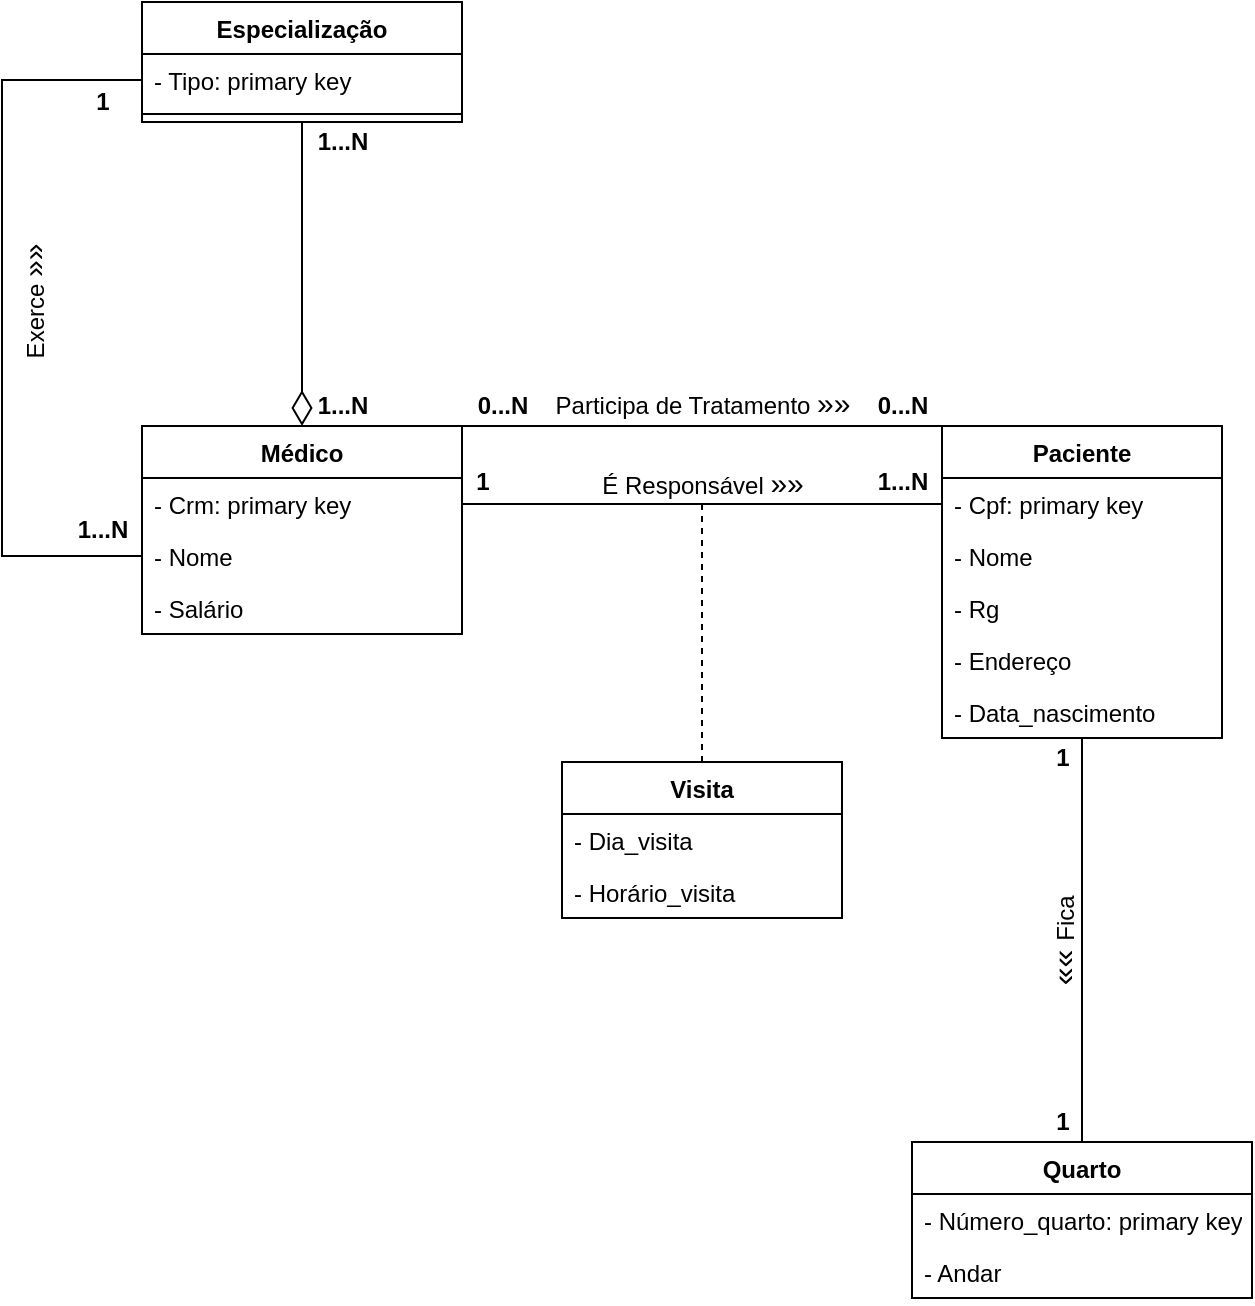 <mxfile version="12.6.5" type="device"><diagram id="fh7uL3ueSZIBKBhGLIhu" name="Página-1"><mxGraphModel dx="1000" dy="1161" grid="1" gridSize="10" guides="1" tooltips="1" connect="1" arrows="1" fold="1" page="1" pageScale="1" pageWidth="827" pageHeight="1169" math="0" shadow="0"><root><mxCell id="0"/><mxCell id="1" parent="0"/><mxCell id="rCX9D_GRytbEzkazpfHk-1" value="Médico" style="swimlane;fontStyle=1;align=center;verticalAlign=top;childLayout=stackLayout;horizontal=1;startSize=26;horizontalStack=0;resizeParent=1;resizeParentMax=0;resizeLast=0;collapsible=1;marginBottom=0;" vertex="1" parent="1"><mxGeometry x="160" y="492" width="160" height="104" as="geometry"><mxRectangle x="230" y="532" width="70" height="26" as="alternateBounds"/></mxGeometry></mxCell><mxCell id="rCX9D_GRytbEzkazpfHk-2" value="- Crm: primary key" style="text;strokeColor=none;fillColor=none;align=left;verticalAlign=top;spacingLeft=4;spacingRight=4;overflow=hidden;rotatable=0;points=[[0,0.5],[1,0.5]];portConstraint=eastwest;" vertex="1" parent="rCX9D_GRytbEzkazpfHk-1"><mxGeometry y="26" width="160" height="26" as="geometry"/></mxCell><mxCell id="rCX9D_GRytbEzkazpfHk-4" value="- Nome" style="text;strokeColor=none;fillColor=none;align=left;verticalAlign=top;spacingLeft=4;spacingRight=4;overflow=hidden;rotatable=0;points=[[0,0.5],[1,0.5]];portConstraint=eastwest;" vertex="1" parent="rCX9D_GRytbEzkazpfHk-1"><mxGeometry y="52" width="160" height="26" as="geometry"/></mxCell><mxCell id="rCX9D_GRytbEzkazpfHk-5" value="- Salário" style="text;strokeColor=none;fillColor=none;align=left;verticalAlign=top;spacingLeft=4;spacingRight=4;overflow=hidden;rotatable=0;points=[[0,0.5],[1,0.5]];portConstraint=eastwest;" vertex="1" parent="rCX9D_GRytbEzkazpfHk-1"><mxGeometry y="78" width="160" height="26" as="geometry"/></mxCell><mxCell id="rCX9D_GRytbEzkazpfHk-11" style="edgeStyle=orthogonalEdgeStyle;rounded=0;orthogonalLoop=1;jettySize=auto;html=1;entryX=0.5;entryY=0;entryDx=0;entryDy=0;endArrow=diamondThin;endFill=0;strokeWidth=1;endSize=15;" edge="1" parent="1" source="rCX9D_GRytbEzkazpfHk-7" target="rCX9D_GRytbEzkazpfHk-1"><mxGeometry relative="1" as="geometry"/></mxCell><mxCell id="rCX9D_GRytbEzkazpfHk-7" value="Especialização" style="swimlane;fontStyle=1;align=center;verticalAlign=top;childLayout=stackLayout;horizontal=1;startSize=26;horizontalStack=0;resizeParent=1;resizeParentMax=0;resizeLast=0;collapsible=1;marginBottom=0;" vertex="1" parent="1"><mxGeometry x="160" y="280" width="160" height="60" as="geometry"><mxRectangle x="230" y="320" width="120" height="26" as="alternateBounds"/></mxGeometry></mxCell><mxCell id="rCX9D_GRytbEzkazpfHk-8" value="- Tipo: primary key" style="text;strokeColor=none;fillColor=none;align=left;verticalAlign=top;spacingLeft=4;spacingRight=4;overflow=hidden;rotatable=0;points=[[0,0.5],[1,0.5]];portConstraint=eastwest;" vertex="1" parent="rCX9D_GRytbEzkazpfHk-7"><mxGeometry y="26" width="160" height="26" as="geometry"/></mxCell><mxCell id="rCX9D_GRytbEzkazpfHk-9" value="" style="line;strokeWidth=1;fillColor=none;align=left;verticalAlign=middle;spacingTop=-1;spacingLeft=3;spacingRight=3;rotatable=0;labelPosition=right;points=[];portConstraint=eastwest;" vertex="1" parent="rCX9D_GRytbEzkazpfHk-7"><mxGeometry y="52" width="160" height="8" as="geometry"/></mxCell><mxCell id="rCX9D_GRytbEzkazpfHk-12" value="1...N" style="text;html=1;align=center;verticalAlign=middle;resizable=0;points=[];autosize=1;fontStyle=1" vertex="1" parent="1"><mxGeometry x="240" y="472" width="40" height="20" as="geometry"/></mxCell><mxCell id="rCX9D_GRytbEzkazpfHk-14" value="1...N" style="text;html=1;align=center;verticalAlign=middle;resizable=0;points=[];autosize=1;fontStyle=1" vertex="1" parent="1"><mxGeometry x="240" y="340" width="40" height="20" as="geometry"/></mxCell><mxCell id="rCX9D_GRytbEzkazpfHk-15" style="edgeStyle=orthogonalEdgeStyle;rounded=0;orthogonalLoop=1;jettySize=auto;html=1;entryX=0;entryY=0.5;entryDx=0;entryDy=0;endArrow=none;endFill=0;endSize=15;strokeWidth=1;" edge="1" parent="1" source="rCX9D_GRytbEzkazpfHk-8" target="rCX9D_GRytbEzkazpfHk-4"><mxGeometry relative="1" as="geometry"><Array as="points"><mxPoint x="90" y="319"/><mxPoint x="90" y="557"/></Array></mxGeometry></mxCell><mxCell id="rCX9D_GRytbEzkazpfHk-16" value="Exerce &lt;font style=&quot;font-size: 15px&quot;&gt;»»&lt;/font&gt;" style="text;html=1;align=center;verticalAlign=middle;resizable=0;points=[];autosize=1;rotation=-90;" vertex="1" parent="1"><mxGeometry x="70" y="420" width="70" height="20" as="geometry"/></mxCell><mxCell id="rCX9D_GRytbEzkazpfHk-18" value="1...N" style="text;html=1;align=center;verticalAlign=middle;resizable=0;points=[];autosize=1;fontStyle=1" vertex="1" parent="1"><mxGeometry x="120" y="534" width="40" height="20" as="geometry"/></mxCell><mxCell id="rCX9D_GRytbEzkazpfHk-19" value="1" style="text;html=1;align=center;verticalAlign=middle;resizable=0;points=[];autosize=1;fontStyle=1" vertex="1" parent="1"><mxGeometry x="130" y="320" width="20" height="20" as="geometry"/></mxCell><mxCell id="rCX9D_GRytbEzkazpfHk-49" style="edgeStyle=orthogonalEdgeStyle;rounded=0;orthogonalLoop=1;jettySize=auto;html=1;exitX=0;exitY=0;exitDx=0;exitDy=0;entryX=1;entryY=0;entryDx=0;entryDy=0;endArrow=none;endFill=0;endSize=15;strokeWidth=1;" edge="1" parent="1" source="rCX9D_GRytbEzkazpfHk-26" target="rCX9D_GRytbEzkazpfHk-1"><mxGeometry relative="1" as="geometry"><Array as="points"><mxPoint x="430" y="492"/><mxPoint x="430" y="492"/></Array></mxGeometry></mxCell><mxCell id="rCX9D_GRytbEzkazpfHk-58" style="edgeStyle=orthogonalEdgeStyle;rounded=0;orthogonalLoop=1;jettySize=auto;html=1;entryX=0.5;entryY=0;entryDx=0;entryDy=0;endArrow=none;endFill=0;endSize=15;strokeWidth=1;" edge="1" parent="1" source="rCX9D_GRytbEzkazpfHk-26" target="rCX9D_GRytbEzkazpfHk-54"><mxGeometry relative="1" as="geometry"/></mxCell><mxCell id="rCX9D_GRytbEzkazpfHk-26" value="Paciente" style="swimlane;fontStyle=1;childLayout=stackLayout;horizontal=1;startSize=26;fillColor=none;horizontalStack=0;resizeParent=1;resizeParentMax=0;resizeLast=0;collapsible=1;marginBottom=0;" vertex="1" parent="1"><mxGeometry x="560" y="492" width="140" height="156" as="geometry"><mxRectangle x="630" y="532" width="80" height="26" as="alternateBounds"/></mxGeometry></mxCell><mxCell id="rCX9D_GRytbEzkazpfHk-27" value="- Cpf: primary key" style="text;strokeColor=none;fillColor=none;align=left;verticalAlign=top;spacingLeft=4;spacingRight=4;overflow=hidden;rotatable=0;points=[[0,0.5],[1,0.5]];portConstraint=eastwest;" vertex="1" parent="rCX9D_GRytbEzkazpfHk-26"><mxGeometry y="26" width="140" height="26" as="geometry"/></mxCell><mxCell id="rCX9D_GRytbEzkazpfHk-28" value="- Nome" style="text;strokeColor=none;fillColor=none;align=left;verticalAlign=top;spacingLeft=4;spacingRight=4;overflow=hidden;rotatable=0;points=[[0,0.5],[1,0.5]];portConstraint=eastwest;" vertex="1" parent="rCX9D_GRytbEzkazpfHk-26"><mxGeometry y="52" width="140" height="26" as="geometry"/></mxCell><mxCell id="rCX9D_GRytbEzkazpfHk-29" value="- Rg" style="text;strokeColor=none;fillColor=none;align=left;verticalAlign=top;spacingLeft=4;spacingRight=4;overflow=hidden;rotatable=0;points=[[0,0.5],[1,0.5]];portConstraint=eastwest;" vertex="1" parent="rCX9D_GRytbEzkazpfHk-26"><mxGeometry y="78" width="140" height="26" as="geometry"/></mxCell><mxCell id="rCX9D_GRytbEzkazpfHk-30" value="- Endereço" style="text;strokeColor=none;fillColor=none;align=left;verticalAlign=top;spacingLeft=4;spacingRight=4;overflow=hidden;rotatable=0;points=[[0,0.5],[1,0.5]];portConstraint=eastwest;" vertex="1" parent="rCX9D_GRytbEzkazpfHk-26"><mxGeometry y="104" width="140" height="26" as="geometry"/></mxCell><mxCell id="rCX9D_GRytbEzkazpfHk-31" value="- Data_nascimento" style="text;strokeColor=none;fillColor=none;align=left;verticalAlign=top;spacingLeft=4;spacingRight=4;overflow=hidden;rotatable=0;points=[[0,0.5],[1,0.5]];portConstraint=eastwest;" vertex="1" parent="rCX9D_GRytbEzkazpfHk-26"><mxGeometry y="130" width="140" height="26" as="geometry"/></mxCell><mxCell id="rCX9D_GRytbEzkazpfHk-38" value="É Responsável&amp;nbsp;&lt;font style=&quot;font-size: 15px&quot;&gt;»»&lt;/font&gt;" style="text;html=1;align=center;verticalAlign=middle;resizable=0;points=[];autosize=1;rotation=0;" vertex="1" parent="1"><mxGeometry x="380" y="510" width="120" height="20" as="geometry"/></mxCell><mxCell id="rCX9D_GRytbEzkazpfHk-44" style="edgeStyle=orthogonalEdgeStyle;rounded=0;orthogonalLoop=1;jettySize=auto;html=1;dashed=1;endArrow=none;endFill=0;endSize=15;strokeWidth=1;" edge="1" parent="1" source="rCX9D_GRytbEzkazpfHk-39"><mxGeometry relative="1" as="geometry"><mxPoint x="440" y="530" as="targetPoint"/><Array as="points"><mxPoint x="440" y="540"/></Array></mxGeometry></mxCell><mxCell id="rCX9D_GRytbEzkazpfHk-39" value="Visita" style="swimlane;fontStyle=1;childLayout=stackLayout;horizontal=1;startSize=26;fillColor=none;horizontalStack=0;resizeParent=1;resizeParentMax=0;resizeLast=0;collapsible=1;marginBottom=0;" vertex="1" parent="1"><mxGeometry x="370" y="660" width="140" height="78" as="geometry"/></mxCell><mxCell id="rCX9D_GRytbEzkazpfHk-40" value="- Dia_visita" style="text;strokeColor=none;fillColor=none;align=left;verticalAlign=top;spacingLeft=4;spacingRight=4;overflow=hidden;rotatable=0;points=[[0,0.5],[1,0.5]];portConstraint=eastwest;" vertex="1" parent="rCX9D_GRytbEzkazpfHk-39"><mxGeometry y="26" width="140" height="26" as="geometry"/></mxCell><mxCell id="rCX9D_GRytbEzkazpfHk-41" value="- Horário_visita" style="text;strokeColor=none;fillColor=none;align=left;verticalAlign=top;spacingLeft=4;spacingRight=4;overflow=hidden;rotatable=0;points=[[0,0.5],[1,0.5]];portConstraint=eastwest;" vertex="1" parent="rCX9D_GRytbEzkazpfHk-39"><mxGeometry y="52" width="140" height="26" as="geometry"/></mxCell><mxCell id="rCX9D_GRytbEzkazpfHk-45" style="edgeStyle=orthogonalEdgeStyle;rounded=0;orthogonalLoop=1;jettySize=auto;html=1;entryX=1;entryY=0.5;entryDx=0;entryDy=0;endArrow=none;endFill=0;endSize=15;strokeWidth=1;" edge="1" parent="1" source="rCX9D_GRytbEzkazpfHk-27" target="rCX9D_GRytbEzkazpfHk-2"><mxGeometry relative="1" as="geometry"><Array as="points"><mxPoint x="440" y="531"/><mxPoint x="440" y="531"/></Array></mxGeometry></mxCell><mxCell id="rCX9D_GRytbEzkazpfHk-47" value="1" style="text;html=1;align=center;verticalAlign=middle;resizable=0;points=[];autosize=1;fontStyle=1" vertex="1" parent="1"><mxGeometry x="320" y="510" width="20" height="20" as="geometry"/></mxCell><mxCell id="rCX9D_GRytbEzkazpfHk-48" value="1...N" style="text;html=1;align=center;verticalAlign=middle;resizable=0;points=[];autosize=1;fontStyle=1" vertex="1" parent="1"><mxGeometry x="520" y="510" width="40" height="20" as="geometry"/></mxCell><mxCell id="rCX9D_GRytbEzkazpfHk-51" value="Participa de Tratamento&amp;nbsp;&lt;font style=&quot;font-size: 15px&quot;&gt;»»&lt;/font&gt;" style="text;html=1;align=center;verticalAlign=middle;resizable=0;points=[];autosize=1;rotation=0;" vertex="1" parent="1"><mxGeometry x="360" y="470" width="160" height="20" as="geometry"/></mxCell><mxCell id="rCX9D_GRytbEzkazpfHk-52" value="0...N" style="text;html=1;align=center;verticalAlign=middle;resizable=0;points=[];autosize=1;fontStyle=1" vertex="1" parent="1"><mxGeometry x="320" y="472" width="40" height="20" as="geometry"/></mxCell><mxCell id="rCX9D_GRytbEzkazpfHk-53" value="0...N" style="text;html=1;align=center;verticalAlign=middle;resizable=0;points=[];autosize=1;fontStyle=1" vertex="1" parent="1"><mxGeometry x="520" y="472" width="40" height="20" as="geometry"/></mxCell><mxCell id="rCX9D_GRytbEzkazpfHk-54" value="Quarto" style="swimlane;fontStyle=1;childLayout=stackLayout;horizontal=1;startSize=26;fillColor=none;horizontalStack=0;resizeParent=1;resizeParentMax=0;resizeLast=0;collapsible=1;marginBottom=0;" vertex="1" parent="1"><mxGeometry x="545" y="850" width="170" height="78" as="geometry"/></mxCell><mxCell id="rCX9D_GRytbEzkazpfHk-55" value="- Número_quarto: primary key" style="text;strokeColor=none;fillColor=none;align=left;verticalAlign=top;spacingLeft=4;spacingRight=4;overflow=hidden;rotatable=0;points=[[0,0.5],[1,0.5]];portConstraint=eastwest;" vertex="1" parent="rCX9D_GRytbEzkazpfHk-54"><mxGeometry y="26" width="170" height="26" as="geometry"/></mxCell><mxCell id="rCX9D_GRytbEzkazpfHk-56" value="- Andar" style="text;strokeColor=none;fillColor=none;align=left;verticalAlign=top;spacingLeft=4;spacingRight=4;overflow=hidden;rotatable=0;points=[[0,0.5],[1,0.5]];portConstraint=eastwest;" vertex="1" parent="rCX9D_GRytbEzkazpfHk-54"><mxGeometry y="52" width="170" height="26" as="geometry"/></mxCell><mxCell id="rCX9D_GRytbEzkazpfHk-59" value="&lt;font style=&quot;font-size: 16px&quot;&gt;««&amp;nbsp;&lt;/font&gt;Fica&amp;nbsp;" style="text;html=1;align=center;verticalAlign=middle;resizable=0;points=[];autosize=1;rotation=-90;" vertex="1" parent="1"><mxGeometry x="590" y="738" width="60" height="20" as="geometry"/></mxCell><mxCell id="rCX9D_GRytbEzkazpfHk-60" value="1" style="text;html=1;align=center;verticalAlign=middle;resizable=0;points=[];autosize=1;fontStyle=1" vertex="1" parent="1"><mxGeometry x="610" y="648" width="20" height="20" as="geometry"/></mxCell><mxCell id="rCX9D_GRytbEzkazpfHk-61" value="1" style="text;html=1;align=center;verticalAlign=middle;resizable=0;points=[];autosize=1;fontStyle=1" vertex="1" parent="1"><mxGeometry x="610" y="830" width="20" height="20" as="geometry"/></mxCell></root></mxGraphModel></diagram></mxfile>